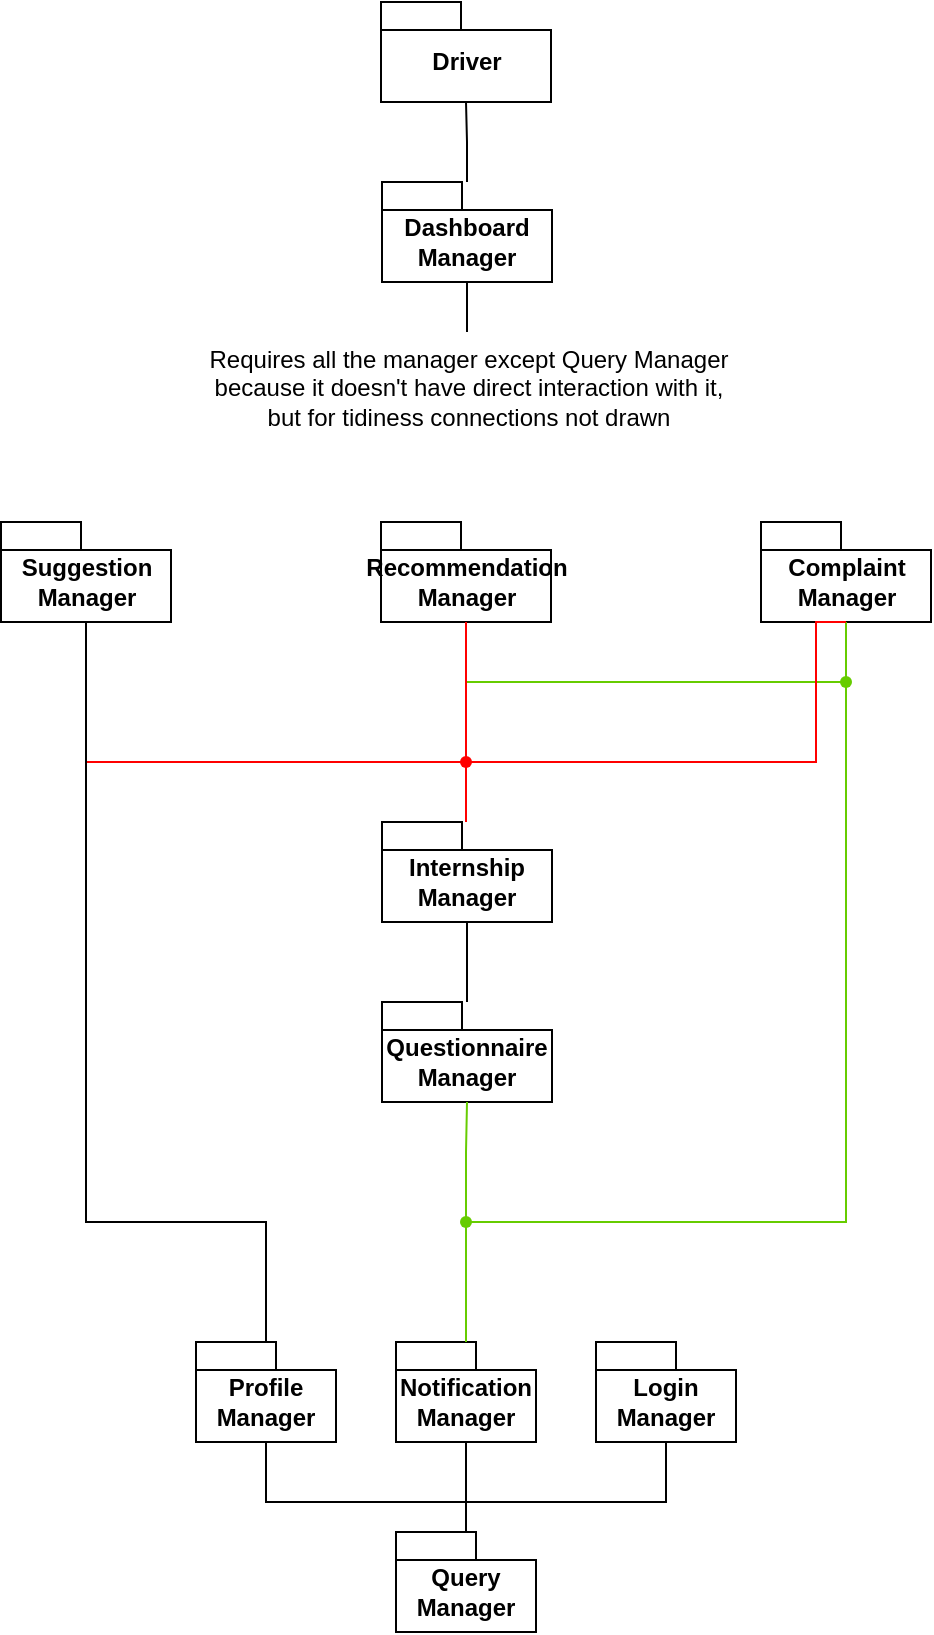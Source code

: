 <mxfile version="25.0.3">
  <diagram name="Page-1" id="IfuY1avVbRPQ-JrmaHsE">
    <mxGraphModel dx="976" dy="1693" grid="1" gridSize="10" guides="1" tooltips="1" connect="1" arrows="1" fold="1" page="1" pageScale="1" pageWidth="850" pageHeight="1100" math="0" shadow="0">
      <root>
        <mxCell id="0" />
        <mxCell id="1" parent="0" />
        <mxCell id="g7Qa8rBNpxN25qFi7IVH-1" value="Login Manager" style="shape=folder;fontStyle=1;spacingTop=10;tabWidth=40;tabHeight=14;tabPosition=left;html=1;whiteSpace=wrap;" vertex="1" parent="1">
          <mxGeometry x="470" y="660" width="70" height="50" as="geometry" />
        </mxCell>
        <mxCell id="g7Qa8rBNpxN25qFi7IVH-2" value="Query Manager" style="shape=folder;fontStyle=1;spacingTop=10;tabWidth=40;tabHeight=14;tabPosition=left;html=1;whiteSpace=wrap;" vertex="1" parent="1">
          <mxGeometry x="370" y="755" width="70" height="50" as="geometry" />
        </mxCell>
        <mxCell id="g7Qa8rBNpxN25qFi7IVH-3" value="Questionnaire Manager" style="shape=folder;fontStyle=1;spacingTop=10;tabWidth=40;tabHeight=14;tabPosition=left;html=1;whiteSpace=wrap;" vertex="1" parent="1">
          <mxGeometry x="363" y="490" width="85" height="50" as="geometry" />
        </mxCell>
        <mxCell id="g7Qa8rBNpxN25qFi7IVH-4" value="Profile Manager" style="shape=folder;fontStyle=1;spacingTop=10;tabWidth=40;tabHeight=14;tabPosition=left;html=1;whiteSpace=wrap;" vertex="1" parent="1">
          <mxGeometry x="270" y="660" width="70" height="50" as="geometry" />
        </mxCell>
        <mxCell id="g7Qa8rBNpxN25qFi7IVH-5" value="Notification Manager" style="shape=folder;fontStyle=1;spacingTop=10;tabWidth=40;tabHeight=14;tabPosition=left;html=1;whiteSpace=wrap;" vertex="1" parent="1">
          <mxGeometry x="370" y="660" width="70" height="50" as="geometry" />
        </mxCell>
        <mxCell id="g7Qa8rBNpxN25qFi7IVH-6" style="edgeStyle=orthogonalEdgeStyle;rounded=0;orthogonalLoop=1;jettySize=auto;html=1;entryX=0.5;entryY=1;entryDx=0;entryDy=0;entryPerimeter=0;endArrow=none;endFill=0;" edge="1" parent="1" source="g7Qa8rBNpxN25qFi7IVH-2" target="g7Qa8rBNpxN25qFi7IVH-4">
          <mxGeometry relative="1" as="geometry">
            <Array as="points">
              <mxPoint x="405" y="740" />
              <mxPoint x="305" y="740" />
            </Array>
          </mxGeometry>
        </mxCell>
        <mxCell id="g7Qa8rBNpxN25qFi7IVH-7" style="edgeStyle=orthogonalEdgeStyle;rounded=0;orthogonalLoop=1;jettySize=auto;html=1;entryX=0.5;entryY=1;entryDx=0;entryDy=0;entryPerimeter=0;endArrow=none;endFill=0;" edge="1" parent="1" source="g7Qa8rBNpxN25qFi7IVH-2" target="g7Qa8rBNpxN25qFi7IVH-5">
          <mxGeometry relative="1" as="geometry" />
        </mxCell>
        <mxCell id="g7Qa8rBNpxN25qFi7IVH-8" style="edgeStyle=orthogonalEdgeStyle;rounded=0;orthogonalLoop=1;jettySize=auto;html=1;entryX=0.5;entryY=1;entryDx=0;entryDy=0;entryPerimeter=0;endArrow=none;endFill=0;" edge="1" parent="1" source="g7Qa8rBNpxN25qFi7IVH-2" target="g7Qa8rBNpxN25qFi7IVH-1">
          <mxGeometry relative="1" as="geometry">
            <Array as="points">
              <mxPoint x="405" y="740" />
              <mxPoint x="505" y="740" />
            </Array>
          </mxGeometry>
        </mxCell>
        <mxCell id="g7Qa8rBNpxN25qFi7IVH-9" value="Internship Manager" style="shape=folder;fontStyle=1;spacingTop=10;tabWidth=40;tabHeight=14;tabPosition=left;html=1;whiteSpace=wrap;" vertex="1" parent="1">
          <mxGeometry x="363" y="400" width="85" height="50" as="geometry" />
        </mxCell>
        <mxCell id="g7Qa8rBNpxN25qFi7IVH-10" style="edgeStyle=orthogonalEdgeStyle;rounded=0;orthogonalLoop=1;jettySize=auto;html=1;entryX=0.5;entryY=1;entryDx=0;entryDy=0;entryPerimeter=0;endArrow=none;endFill=0;" edge="1" parent="1" source="g7Qa8rBNpxN25qFi7IVH-3" target="g7Qa8rBNpxN25qFi7IVH-9">
          <mxGeometry relative="1" as="geometry" />
        </mxCell>
        <mxCell id="g7Qa8rBNpxN25qFi7IVH-11" value="Recommendation&lt;div&gt;Manager&lt;/div&gt;" style="shape=folder;fontStyle=1;spacingTop=10;tabWidth=40;tabHeight=14;tabPosition=left;html=1;whiteSpace=wrap;" vertex="1" parent="1">
          <mxGeometry x="362.5" y="250" width="85" height="50" as="geometry" />
        </mxCell>
        <mxCell id="g7Qa8rBNpxN25qFi7IVH-12" value="Suggestion&lt;div&gt;Manager&lt;/div&gt;" style="shape=folder;fontStyle=1;spacingTop=10;tabWidth=40;tabHeight=14;tabPosition=left;html=1;whiteSpace=wrap;" vertex="1" parent="1">
          <mxGeometry x="172.5" y="250" width="85" height="50" as="geometry" />
        </mxCell>
        <mxCell id="g7Qa8rBNpxN25qFi7IVH-13" value="Complaint Manager" style="shape=folder;fontStyle=1;spacingTop=10;tabWidth=40;tabHeight=14;tabPosition=left;html=1;whiteSpace=wrap;" vertex="1" parent="1">
          <mxGeometry x="552.5" y="250" width="85" height="50" as="geometry" />
        </mxCell>
        <mxCell id="g7Qa8rBNpxN25qFi7IVH-14" value="" style="shape=waypoint;sketch=0;fillStyle=solid;size=6;pointerEvents=1;points=[];fillColor=none;resizable=0;rotatable=0;perimeter=centerPerimeter;snapToPoint=1;strokeColor=#66CC00;" vertex="1" parent="1">
          <mxGeometry x="395" y="590" width="20" height="20" as="geometry" />
        </mxCell>
        <mxCell id="g7Qa8rBNpxN25qFi7IVH-15" style="edgeStyle=orthogonalEdgeStyle;rounded=0;orthogonalLoop=1;jettySize=auto;html=1;entryX=0.482;entryY=0.7;entryDx=0;entryDy=0;entryPerimeter=0;endArrow=none;endFill=0;strokeColor=#66CC00;" edge="1" parent="1" source="g7Qa8rBNpxN25qFi7IVH-5" target="g7Qa8rBNpxN25qFi7IVH-14">
          <mxGeometry relative="1" as="geometry" />
        </mxCell>
        <mxCell id="g7Qa8rBNpxN25qFi7IVH-16" style="edgeStyle=orthogonalEdgeStyle;rounded=0;orthogonalLoop=1;jettySize=auto;html=1;entryX=0.5;entryY=1;entryDx=0;entryDy=0;entryPerimeter=0;strokeColor=#66CC00;endArrow=none;endFill=0;" edge="1" parent="1" source="g7Qa8rBNpxN25qFi7IVH-14" target="g7Qa8rBNpxN25qFi7IVH-3">
          <mxGeometry relative="1" as="geometry" />
        </mxCell>
        <mxCell id="g7Qa8rBNpxN25qFi7IVH-17" style="edgeStyle=orthogonalEdgeStyle;rounded=0;orthogonalLoop=1;jettySize=auto;html=1;entryX=0.5;entryY=1;entryDx=0;entryDy=0;entryPerimeter=0;strokeColor=#66CC00;endArrow=none;endFill=0;" edge="1" parent="1" source="g7Qa8rBNpxN25qFi7IVH-19" target="g7Qa8rBNpxN25qFi7IVH-13">
          <mxGeometry relative="1" as="geometry" />
        </mxCell>
        <mxCell id="g7Qa8rBNpxN25qFi7IVH-18" value="" style="edgeStyle=orthogonalEdgeStyle;rounded=0;orthogonalLoop=1;jettySize=auto;html=1;entryDx=0;entryDy=0;entryPerimeter=0;strokeColor=#66CC00;endArrow=none;endFill=0;" edge="1" parent="1" source="g7Qa8rBNpxN25qFi7IVH-14" target="g7Qa8rBNpxN25qFi7IVH-19">
          <mxGeometry relative="1" as="geometry">
            <mxPoint x="405" y="600" as="sourcePoint" />
            <mxPoint x="596" y="330" as="targetPoint" />
          </mxGeometry>
        </mxCell>
        <mxCell id="g7Qa8rBNpxN25qFi7IVH-19" value="" style="shape=waypoint;sketch=0;fillStyle=solid;size=6;pointerEvents=1;points=[];fillColor=none;resizable=0;rotatable=0;perimeter=centerPerimeter;snapToPoint=1;strokeColor=#66CC00;" vertex="1" parent="1">
          <mxGeometry x="585" y="320" width="20" height="20" as="geometry" />
        </mxCell>
        <mxCell id="g7Qa8rBNpxN25qFi7IVH-20" style="edgeStyle=orthogonalEdgeStyle;rounded=0;orthogonalLoop=1;jettySize=auto;html=1;entryX=0.5;entryY=1;entryDx=0;entryDy=0;entryPerimeter=0;endArrow=none;endFill=0;strokeColor=#66CC00;" edge="1" parent="1" source="g7Qa8rBNpxN25qFi7IVH-19" target="g7Qa8rBNpxN25qFi7IVH-11">
          <mxGeometry relative="1" as="geometry" />
        </mxCell>
        <mxCell id="g7Qa8rBNpxN25qFi7IVH-21" style="edgeStyle=orthogonalEdgeStyle;rounded=0;orthogonalLoop=1;jettySize=auto;html=1;strokeColor=#FF0000;endArrow=none;endFill=0;" edge="1" parent="1" source="g7Qa8rBNpxN25qFi7IVH-22" target="g7Qa8rBNpxN25qFi7IVH-9">
          <mxGeometry relative="1" as="geometry" />
        </mxCell>
        <mxCell id="g7Qa8rBNpxN25qFi7IVH-22" value="" style="shape=waypoint;sketch=0;fillStyle=solid;size=6;pointerEvents=1;points=[];fillColor=none;resizable=0;rotatable=0;perimeter=centerPerimeter;snapToPoint=1;strokeColor=#FF0000;" vertex="1" parent="1">
          <mxGeometry x="395" y="360" width="20" height="20" as="geometry" />
        </mxCell>
        <mxCell id="g7Qa8rBNpxN25qFi7IVH-23" style="edgeStyle=orthogonalEdgeStyle;rounded=0;orthogonalLoop=1;jettySize=auto;html=1;entryX=0.5;entryY=1;entryDx=0;entryDy=0;entryPerimeter=0;endArrow=none;endFill=0;strokeColor=#FF0000;" edge="1" parent="1" source="g7Qa8rBNpxN25qFi7IVH-22" target="g7Qa8rBNpxN25qFi7IVH-11">
          <mxGeometry relative="1" as="geometry" />
        </mxCell>
        <mxCell id="g7Qa8rBNpxN25qFi7IVH-24" style="edgeStyle=orthogonalEdgeStyle;rounded=0;orthogonalLoop=1;jettySize=auto;html=1;entryX=0.5;entryY=1;entryDx=0;entryDy=0;entryPerimeter=0;strokeColor=#FF0000;endArrow=none;endFill=0;" edge="1" parent="1" source="g7Qa8rBNpxN25qFi7IVH-22" target="g7Qa8rBNpxN25qFi7IVH-12">
          <mxGeometry relative="1" as="geometry" />
        </mxCell>
        <mxCell id="g7Qa8rBNpxN25qFi7IVH-25" style="edgeStyle=orthogonalEdgeStyle;rounded=0;orthogonalLoop=1;jettySize=auto;html=1;entryX=0.5;entryY=1;entryDx=0;entryDy=0;entryPerimeter=0;endArrow=none;endFill=0;strokeColor=#FF0000;" edge="1" parent="1" source="g7Qa8rBNpxN25qFi7IVH-22" target="g7Qa8rBNpxN25qFi7IVH-13">
          <mxGeometry relative="1" as="geometry">
            <Array as="points">
              <mxPoint x="580" y="370" />
              <mxPoint x="580" y="300" />
            </Array>
          </mxGeometry>
        </mxCell>
        <mxCell id="g7Qa8rBNpxN25qFi7IVH-26" style="edgeStyle=orthogonalEdgeStyle;rounded=0;orthogonalLoop=1;jettySize=auto;html=1;entryX=0.5;entryY=1;entryDx=0;entryDy=0;entryPerimeter=0;endArrow=none;endFill=0;" edge="1" parent="1" source="g7Qa8rBNpxN25qFi7IVH-4" target="g7Qa8rBNpxN25qFi7IVH-12">
          <mxGeometry relative="1" as="geometry">
            <Array as="points">
              <mxPoint x="305" y="600" />
              <mxPoint x="215" y="600" />
            </Array>
          </mxGeometry>
        </mxCell>
        <mxCell id="g7Qa8rBNpxN25qFi7IVH-37" style="edgeStyle=orthogonalEdgeStyle;rounded=0;orthogonalLoop=1;jettySize=auto;html=1;endArrow=none;endFill=0;" edge="1" parent="1" source="g7Qa8rBNpxN25qFi7IVH-28" target="g7Qa8rBNpxN25qFi7IVH-36">
          <mxGeometry relative="1" as="geometry" />
        </mxCell>
        <mxCell id="g7Qa8rBNpxN25qFi7IVH-28" value="Dashboard Manager" style="shape=folder;fontStyle=1;spacingTop=10;tabWidth=40;tabHeight=14;tabPosition=left;html=1;whiteSpace=wrap;" vertex="1" parent="1">
          <mxGeometry x="363" y="80" width="85" height="50" as="geometry" />
        </mxCell>
        <mxCell id="g7Qa8rBNpxN25qFi7IVH-33" value="Requires all the manager except Query Manager&lt;div&gt;because it doesn&#39;t have direct interaction with it,&lt;/div&gt;&lt;div&gt;but for tidiness connections not drawn&lt;div&gt;&lt;br&gt;&lt;/div&gt;&lt;/div&gt;" style="text;html=1;align=center;verticalAlign=middle;resizable=0;points=[];autosize=1;strokeColor=none;fillColor=none;" vertex="1" parent="1">
          <mxGeometry x="265.5" y="155" width="280" height="70" as="geometry" />
        </mxCell>
        <mxCell id="g7Qa8rBNpxN25qFi7IVH-35" style="edgeStyle=orthogonalEdgeStyle;rounded=0;orthogonalLoop=1;jettySize=auto;html=1;entryX=0.5;entryY=1;entryDx=0;entryDy=0;entryPerimeter=0;endArrow=none;endFill=0;" edge="1" parent="1" source="g7Qa8rBNpxN25qFi7IVH-33" target="g7Qa8rBNpxN25qFi7IVH-28">
          <mxGeometry relative="1" as="geometry" />
        </mxCell>
        <mxCell id="g7Qa8rBNpxN25qFi7IVH-36" value="Driver" style="shape=folder;fontStyle=1;spacingTop=10;tabWidth=40;tabHeight=14;tabPosition=left;html=1;whiteSpace=wrap;" vertex="1" parent="1">
          <mxGeometry x="362.5" y="-10" width="85" height="50" as="geometry" />
        </mxCell>
      </root>
    </mxGraphModel>
  </diagram>
</mxfile>
